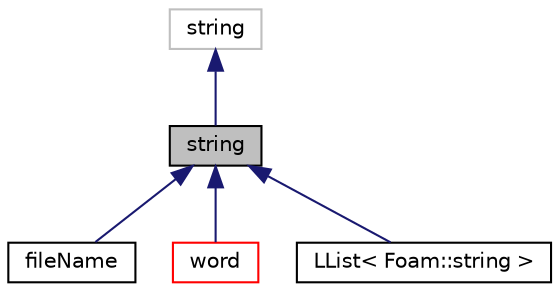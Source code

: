 digraph "string"
{
  bgcolor="transparent";
  edge [fontname="Helvetica",fontsize="10",labelfontname="Helvetica",labelfontsize="10"];
  node [fontname="Helvetica",fontsize="10",shape=record];
  Node0 [label="string",height=0.2,width=0.4,color="black", fillcolor="grey75", style="filled", fontcolor="black"];
  Node1 -> Node0 [dir="back",color="midnightblue",fontsize="10",style="solid",fontname="Helvetica"];
  Node1 [label="string",height=0.2,width=0.4,color="grey75"];
  Node0 -> Node2 [dir="back",color="midnightblue",fontsize="10",style="solid",fontname="Helvetica"];
  Node2 [label="fileName",height=0.2,width=0.4,color="black",URL="$a29541.html",tooltip="A class for handling file names. "];
  Node0 -> Node3 [dir="back",color="midnightblue",fontsize="10",style="solid",fontname="Helvetica"];
  Node3 [label="word",height=0.2,width=0.4,color="red",URL="$a29565.html",tooltip="A class for handling words, derived from string. "];
  Node0 -> Node6 [dir="back",color="midnightblue",fontsize="10",style="solid",fontname="Helvetica"];
  Node6 [label="LList\< Foam::string \>",height=0.2,width=0.4,color="black",URL="$a26905.html"];
}

